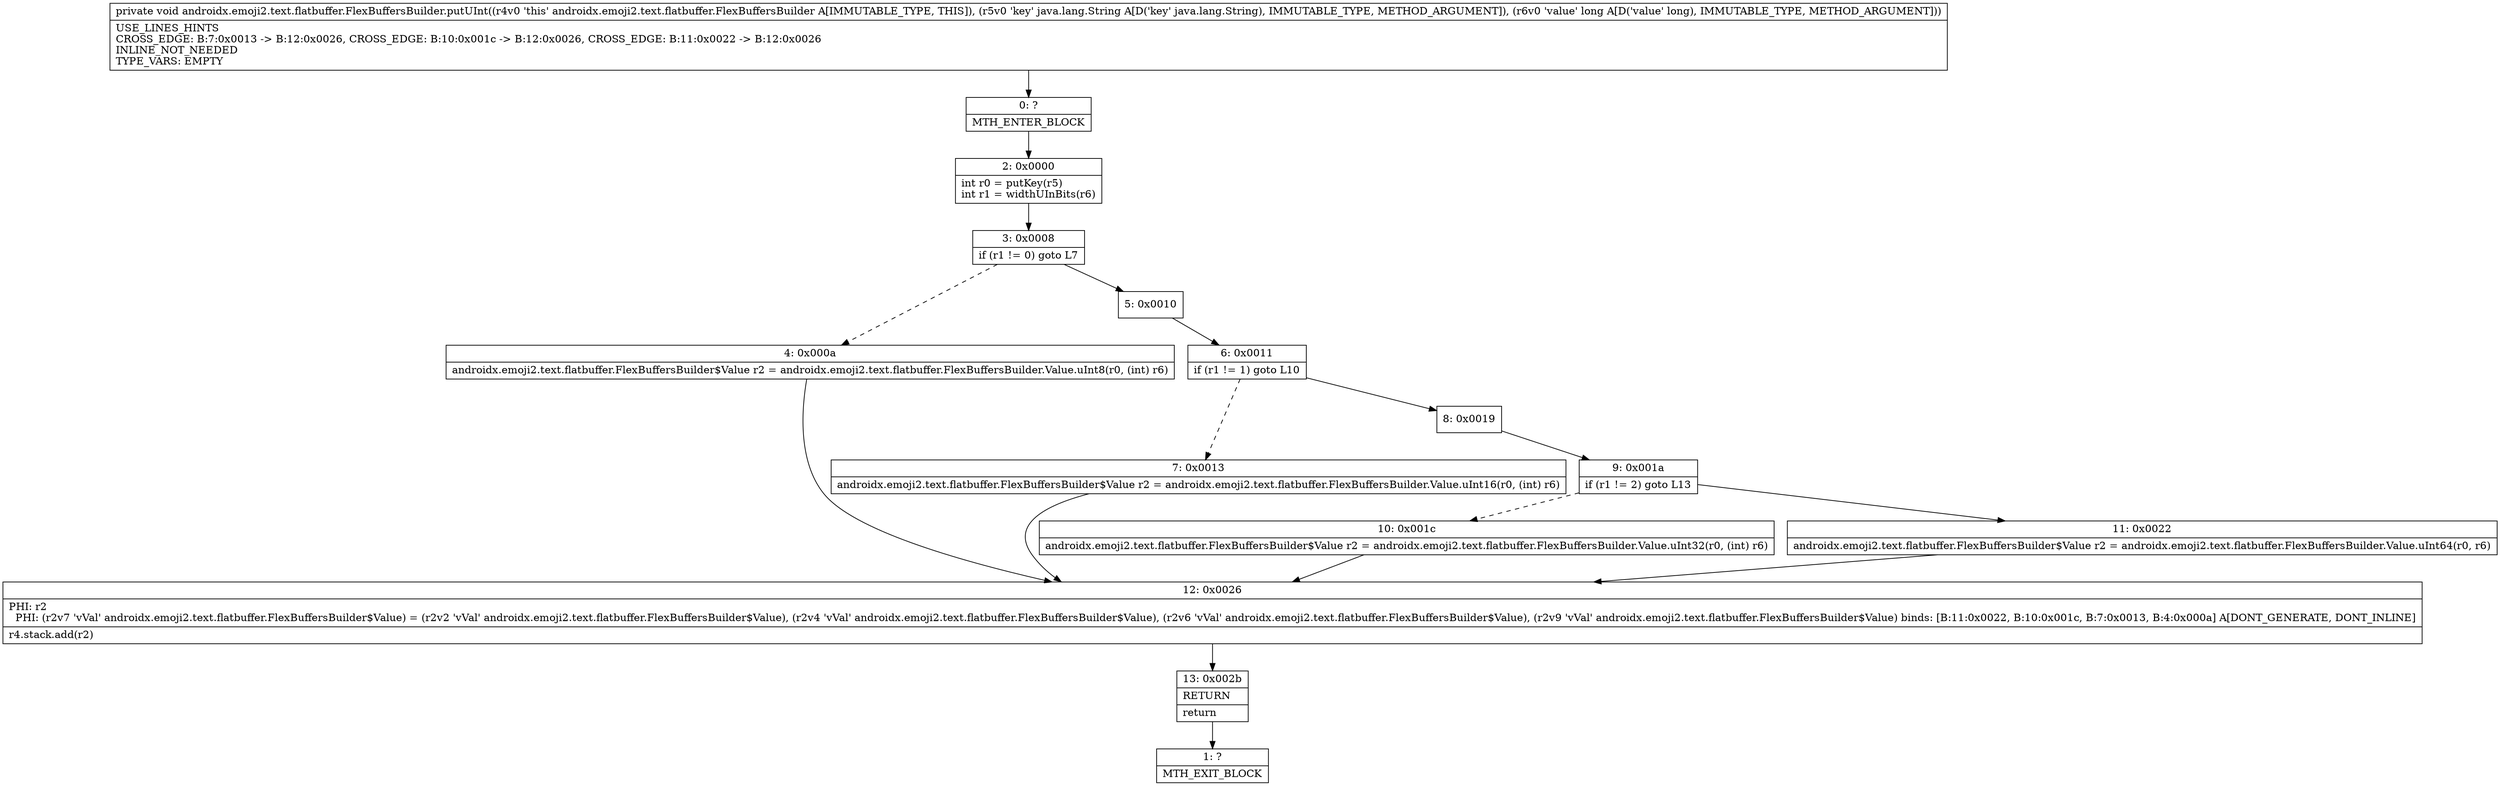 digraph "CFG forandroidx.emoji2.text.flatbuffer.FlexBuffersBuilder.putUInt(Ljava\/lang\/String;J)V" {
Node_0 [shape=record,label="{0\:\ ?|MTH_ENTER_BLOCK\l}"];
Node_2 [shape=record,label="{2\:\ 0x0000|int r0 = putKey(r5)\lint r1 = widthUInBits(r6)\l}"];
Node_3 [shape=record,label="{3\:\ 0x0008|if (r1 != 0) goto L7\l}"];
Node_4 [shape=record,label="{4\:\ 0x000a|androidx.emoji2.text.flatbuffer.FlexBuffersBuilder$Value r2 = androidx.emoji2.text.flatbuffer.FlexBuffersBuilder.Value.uInt8(r0, (int) r6)\l}"];
Node_12 [shape=record,label="{12\:\ 0x0026|PHI: r2 \l  PHI: (r2v7 'vVal' androidx.emoji2.text.flatbuffer.FlexBuffersBuilder$Value) = (r2v2 'vVal' androidx.emoji2.text.flatbuffer.FlexBuffersBuilder$Value), (r2v4 'vVal' androidx.emoji2.text.flatbuffer.FlexBuffersBuilder$Value), (r2v6 'vVal' androidx.emoji2.text.flatbuffer.FlexBuffersBuilder$Value), (r2v9 'vVal' androidx.emoji2.text.flatbuffer.FlexBuffersBuilder$Value) binds: [B:11:0x0022, B:10:0x001c, B:7:0x0013, B:4:0x000a] A[DONT_GENERATE, DONT_INLINE]\l|r4.stack.add(r2)\l}"];
Node_13 [shape=record,label="{13\:\ 0x002b|RETURN\l|return\l}"];
Node_1 [shape=record,label="{1\:\ ?|MTH_EXIT_BLOCK\l}"];
Node_5 [shape=record,label="{5\:\ 0x0010}"];
Node_6 [shape=record,label="{6\:\ 0x0011|if (r1 != 1) goto L10\l}"];
Node_7 [shape=record,label="{7\:\ 0x0013|androidx.emoji2.text.flatbuffer.FlexBuffersBuilder$Value r2 = androidx.emoji2.text.flatbuffer.FlexBuffersBuilder.Value.uInt16(r0, (int) r6)\l}"];
Node_8 [shape=record,label="{8\:\ 0x0019}"];
Node_9 [shape=record,label="{9\:\ 0x001a|if (r1 != 2) goto L13\l}"];
Node_10 [shape=record,label="{10\:\ 0x001c|androidx.emoji2.text.flatbuffer.FlexBuffersBuilder$Value r2 = androidx.emoji2.text.flatbuffer.FlexBuffersBuilder.Value.uInt32(r0, (int) r6)\l}"];
Node_11 [shape=record,label="{11\:\ 0x0022|androidx.emoji2.text.flatbuffer.FlexBuffersBuilder$Value r2 = androidx.emoji2.text.flatbuffer.FlexBuffersBuilder.Value.uInt64(r0, r6)\l}"];
MethodNode[shape=record,label="{private void androidx.emoji2.text.flatbuffer.FlexBuffersBuilder.putUInt((r4v0 'this' androidx.emoji2.text.flatbuffer.FlexBuffersBuilder A[IMMUTABLE_TYPE, THIS]), (r5v0 'key' java.lang.String A[D('key' java.lang.String), IMMUTABLE_TYPE, METHOD_ARGUMENT]), (r6v0 'value' long A[D('value' long), IMMUTABLE_TYPE, METHOD_ARGUMENT]))  | USE_LINES_HINTS\lCROSS_EDGE: B:7:0x0013 \-\> B:12:0x0026, CROSS_EDGE: B:10:0x001c \-\> B:12:0x0026, CROSS_EDGE: B:11:0x0022 \-\> B:12:0x0026\lINLINE_NOT_NEEDED\lTYPE_VARS: EMPTY\l}"];
MethodNode -> Node_0;Node_0 -> Node_2;
Node_2 -> Node_3;
Node_3 -> Node_4[style=dashed];
Node_3 -> Node_5;
Node_4 -> Node_12;
Node_12 -> Node_13;
Node_13 -> Node_1;
Node_5 -> Node_6;
Node_6 -> Node_7[style=dashed];
Node_6 -> Node_8;
Node_7 -> Node_12;
Node_8 -> Node_9;
Node_9 -> Node_10[style=dashed];
Node_9 -> Node_11;
Node_10 -> Node_12;
Node_11 -> Node_12;
}


